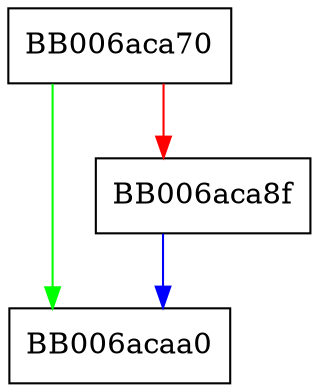 digraph SubjectPublicKeyInfo_der2rsapss_newctx {
  node [shape="box"];
  graph [splines=ortho];
  BB006aca70 -> BB006acaa0 [color="green"];
  BB006aca70 -> BB006aca8f [color="red"];
  BB006aca8f -> BB006acaa0 [color="blue"];
}